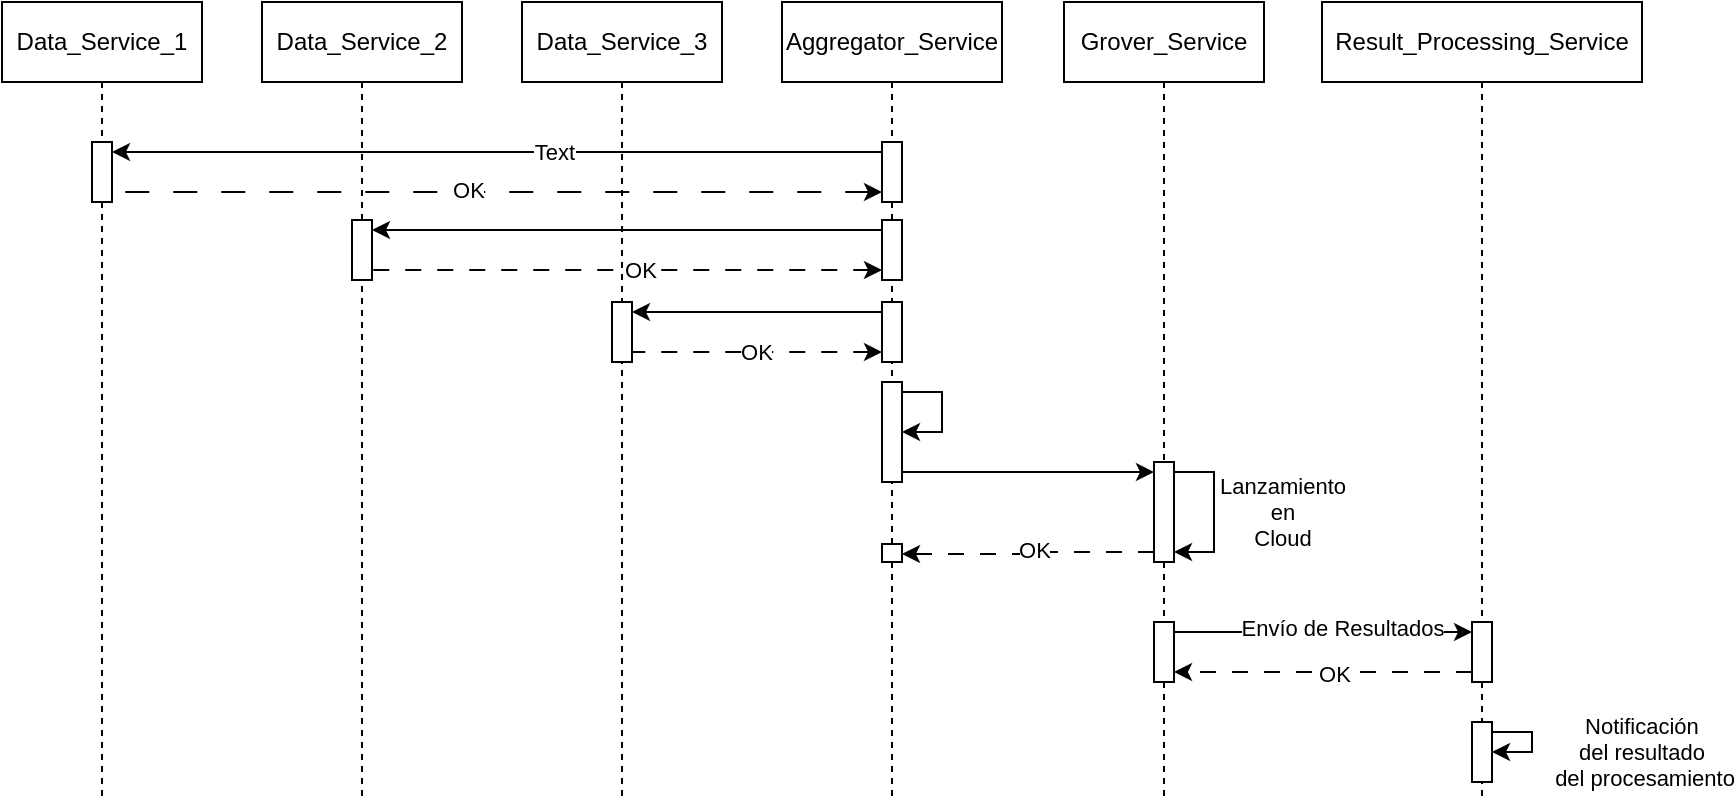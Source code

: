 <mxfile version="24.3.1" type="device">
  <diagram name="Página-1" id="wdI7xynGAPam7uK0gPJY">
    <mxGraphModel dx="1235" dy="666" grid="1" gridSize="10" guides="1" tooltips="1" connect="1" arrows="1" fold="1" page="1" pageScale="1" pageWidth="827" pageHeight="1169" math="0" shadow="0">
      <root>
        <mxCell id="0" />
        <mxCell id="1" parent="0" />
        <mxCell id="Ls0kTGW3VqZ2c9Jo3m9s-1" value="Data_Service_1" style="shape=umlLifeline;perimeter=lifelinePerimeter;whiteSpace=wrap;html=1;container=1;dropTarget=0;collapsible=0;recursiveResize=0;outlineConnect=0;portConstraint=eastwest;newEdgeStyle={&quot;edgeStyle&quot;:&quot;elbowEdgeStyle&quot;,&quot;elbow&quot;:&quot;vertical&quot;,&quot;curved&quot;:0,&quot;rounded&quot;:0};" vertex="1" parent="1">
          <mxGeometry x="40" y="40" width="100" height="400" as="geometry" />
        </mxCell>
        <mxCell id="Ls0kTGW3VqZ2c9Jo3m9s-11" value="" style="html=1;points=[[0,0,0,0,5],[0,1,0,0,-5],[1,0,0,0,5],[1,1,0,0,-5]];perimeter=orthogonalPerimeter;outlineConnect=0;targetShapes=umlLifeline;portConstraint=eastwest;newEdgeStyle={&quot;curved&quot;:0,&quot;rounded&quot;:0};" vertex="1" parent="Ls0kTGW3VqZ2c9Jo3m9s-1">
          <mxGeometry x="45" y="70" width="10" height="30" as="geometry" />
        </mxCell>
        <mxCell id="Ls0kTGW3VqZ2c9Jo3m9s-2" value="&lt;div&gt;Data_Service_2&lt;/div&gt;" style="shape=umlLifeline;perimeter=lifelinePerimeter;whiteSpace=wrap;html=1;container=1;dropTarget=0;collapsible=0;recursiveResize=0;outlineConnect=0;portConstraint=eastwest;newEdgeStyle={&quot;edgeStyle&quot;:&quot;elbowEdgeStyle&quot;,&quot;elbow&quot;:&quot;vertical&quot;,&quot;curved&quot;:0,&quot;rounded&quot;:0};" vertex="1" parent="1">
          <mxGeometry x="170" y="40" width="100" height="400" as="geometry" />
        </mxCell>
        <mxCell id="Ls0kTGW3VqZ2c9Jo3m9s-19" value="" style="html=1;points=[[0,0,0,0,5],[0,1,0,0,-5],[1,0,0,0,5],[1,1,0,0,-5]];perimeter=orthogonalPerimeter;outlineConnect=0;targetShapes=umlLifeline;portConstraint=eastwest;newEdgeStyle={&quot;curved&quot;:0,&quot;rounded&quot;:0};" vertex="1" parent="Ls0kTGW3VqZ2c9Jo3m9s-2">
          <mxGeometry x="45" y="109" width="10" height="30" as="geometry" />
        </mxCell>
        <mxCell id="Ls0kTGW3VqZ2c9Jo3m9s-3" value="Data_Service_3" style="shape=umlLifeline;perimeter=lifelinePerimeter;whiteSpace=wrap;html=1;container=1;dropTarget=0;collapsible=0;recursiveResize=0;outlineConnect=0;portConstraint=eastwest;newEdgeStyle={&quot;edgeStyle&quot;:&quot;elbowEdgeStyle&quot;,&quot;elbow&quot;:&quot;vertical&quot;,&quot;curved&quot;:0,&quot;rounded&quot;:0};" vertex="1" parent="1">
          <mxGeometry x="300" y="40" width="100" height="400" as="geometry" />
        </mxCell>
        <mxCell id="Ls0kTGW3VqZ2c9Jo3m9s-24" value="" style="html=1;points=[[0,0,0,0,5],[0,1,0,0,-5],[1,0,0,0,5],[1,1,0,0,-5]];perimeter=orthogonalPerimeter;outlineConnect=0;targetShapes=umlLifeline;portConstraint=eastwest;newEdgeStyle={&quot;curved&quot;:0,&quot;rounded&quot;:0};" vertex="1" parent="Ls0kTGW3VqZ2c9Jo3m9s-3">
          <mxGeometry x="45" y="150" width="10" height="30" as="geometry" />
        </mxCell>
        <mxCell id="Ls0kTGW3VqZ2c9Jo3m9s-4" value="Aggregator_Service" style="shape=umlLifeline;perimeter=lifelinePerimeter;whiteSpace=wrap;html=1;container=1;dropTarget=0;collapsible=0;recursiveResize=0;outlineConnect=0;portConstraint=eastwest;newEdgeStyle={&quot;edgeStyle&quot;:&quot;elbowEdgeStyle&quot;,&quot;elbow&quot;:&quot;vertical&quot;,&quot;curved&quot;:0,&quot;rounded&quot;:0};" vertex="1" parent="1">
          <mxGeometry x="430" y="40" width="110" height="400" as="geometry" />
        </mxCell>
        <mxCell id="Ls0kTGW3VqZ2c9Jo3m9s-14" value="" style="html=1;points=[[0,0,0,0,5],[0,1,0,0,-5],[1,0,0,0,5],[1,1,0,0,-5]];perimeter=orthogonalPerimeter;outlineConnect=0;targetShapes=umlLifeline;portConstraint=eastwest;newEdgeStyle={&quot;curved&quot;:0,&quot;rounded&quot;:0};" vertex="1" parent="Ls0kTGW3VqZ2c9Jo3m9s-4">
          <mxGeometry x="50" y="70" width="10" height="30" as="geometry" />
        </mxCell>
        <mxCell id="Ls0kTGW3VqZ2c9Jo3m9s-21" value="" style="html=1;points=[[0,0,0,0,5],[0,1,0,0,-5],[1,0,0,0,5],[1,1,0,0,-5]];perimeter=orthogonalPerimeter;outlineConnect=0;targetShapes=umlLifeline;portConstraint=eastwest;newEdgeStyle={&quot;curved&quot;:0,&quot;rounded&quot;:0};" vertex="1" parent="Ls0kTGW3VqZ2c9Jo3m9s-4">
          <mxGeometry x="50" y="109" width="10" height="30" as="geometry" />
        </mxCell>
        <mxCell id="Ls0kTGW3VqZ2c9Jo3m9s-25" value="" style="html=1;points=[[0,0,0,0,5],[0,1,0,0,-5],[1,0,0,0,5],[1,1,0,0,-5]];perimeter=orthogonalPerimeter;outlineConnect=0;targetShapes=umlLifeline;portConstraint=eastwest;newEdgeStyle={&quot;curved&quot;:0,&quot;rounded&quot;:0};" vertex="1" parent="Ls0kTGW3VqZ2c9Jo3m9s-4">
          <mxGeometry x="50" y="150" width="10" height="30" as="geometry" />
        </mxCell>
        <mxCell id="Ls0kTGW3VqZ2c9Jo3m9s-28" value="" style="html=1;points=[[0,0,0,0,5],[0,1,0,0,-5],[1,0,0,0,5],[1,1,0,0,-5]];perimeter=orthogonalPerimeter;outlineConnect=0;targetShapes=umlLifeline;portConstraint=eastwest;newEdgeStyle={&quot;curved&quot;:0,&quot;rounded&quot;:0};" vertex="1" parent="Ls0kTGW3VqZ2c9Jo3m9s-4">
          <mxGeometry x="50" y="190" width="10" height="50" as="geometry" />
        </mxCell>
        <mxCell id="Ls0kTGW3VqZ2c9Jo3m9s-29" style="edgeStyle=orthogonalEdgeStyle;rounded=0;orthogonalLoop=1;jettySize=auto;html=1;curved=0;exitX=1;exitY=0;exitDx=0;exitDy=5;exitPerimeter=0;" edge="1" parent="Ls0kTGW3VqZ2c9Jo3m9s-4" source="Ls0kTGW3VqZ2c9Jo3m9s-28" target="Ls0kTGW3VqZ2c9Jo3m9s-28">
          <mxGeometry relative="1" as="geometry" />
        </mxCell>
        <mxCell id="Ls0kTGW3VqZ2c9Jo3m9s-33" value="" style="html=1;points=[[0,0,0,0,5],[0,1,0,0,-5],[1,0,0,0,5],[1,1,0,0,-5]];perimeter=orthogonalPerimeter;outlineConnect=0;targetShapes=umlLifeline;portConstraint=eastwest;newEdgeStyle={&quot;curved&quot;:0,&quot;rounded&quot;:0};" vertex="1" parent="Ls0kTGW3VqZ2c9Jo3m9s-4">
          <mxGeometry x="50" y="271" width="10" height="9" as="geometry" />
        </mxCell>
        <mxCell id="Ls0kTGW3VqZ2c9Jo3m9s-5" value="Grover_Service" style="shape=umlLifeline;perimeter=lifelinePerimeter;whiteSpace=wrap;html=1;container=1;dropTarget=0;collapsible=0;recursiveResize=0;outlineConnect=0;portConstraint=eastwest;newEdgeStyle={&quot;edgeStyle&quot;:&quot;elbowEdgeStyle&quot;,&quot;elbow&quot;:&quot;vertical&quot;,&quot;curved&quot;:0,&quot;rounded&quot;:0};" vertex="1" parent="1">
          <mxGeometry x="571" y="40" width="100" height="400" as="geometry" />
        </mxCell>
        <mxCell id="Ls0kTGW3VqZ2c9Jo3m9s-30" value="" style="html=1;points=[[0,0,0,0,5],[0,1,0,0,-5],[1,0,0,0,5],[1,1,0,0,-5]];perimeter=orthogonalPerimeter;outlineConnect=0;targetShapes=umlLifeline;portConstraint=eastwest;newEdgeStyle={&quot;curved&quot;:0,&quot;rounded&quot;:0};" vertex="1" parent="Ls0kTGW3VqZ2c9Jo3m9s-5">
          <mxGeometry x="45" y="230" width="10" height="50" as="geometry" />
        </mxCell>
        <mxCell id="Ls0kTGW3VqZ2c9Jo3m9s-32" style="edgeStyle=orthogonalEdgeStyle;rounded=0;orthogonalLoop=1;jettySize=auto;html=1;curved=0;exitX=1;exitY=0;exitDx=0;exitDy=5;exitPerimeter=0;entryX=1;entryY=1;entryDx=0;entryDy=-5;entryPerimeter=0;" edge="1" parent="Ls0kTGW3VqZ2c9Jo3m9s-5" source="Ls0kTGW3VqZ2c9Jo3m9s-30" target="Ls0kTGW3VqZ2c9Jo3m9s-30">
          <mxGeometry relative="1" as="geometry" />
        </mxCell>
        <mxCell id="Ls0kTGW3VqZ2c9Jo3m9s-47" value="&lt;div&gt;Lanzamiento &lt;br&gt;&lt;/div&gt;&lt;div&gt;en&lt;/div&gt;&lt;div&gt;Cloud&lt;br&gt;&lt;/div&gt;" style="edgeLabel;html=1;align=center;verticalAlign=middle;resizable=0;points=[];" vertex="1" connectable="0" parent="Ls0kTGW3VqZ2c9Jo3m9s-32">
          <mxGeometry x="-0.144" y="-2" relative="1" as="geometry">
            <mxPoint x="36" y="6" as="offset" />
          </mxGeometry>
        </mxCell>
        <mxCell id="Ls0kTGW3VqZ2c9Jo3m9s-6" value="&lt;div&gt;Result_Processing_Service&lt;/div&gt;" style="shape=umlLifeline;perimeter=lifelinePerimeter;whiteSpace=wrap;html=1;container=1;dropTarget=0;collapsible=0;recursiveResize=0;outlineConnect=0;portConstraint=eastwest;newEdgeStyle={&quot;edgeStyle&quot;:&quot;elbowEdgeStyle&quot;,&quot;elbow&quot;:&quot;vertical&quot;,&quot;curved&quot;:0,&quot;rounded&quot;:0};" vertex="1" parent="1">
          <mxGeometry x="700" y="40" width="160" height="400" as="geometry" />
        </mxCell>
        <mxCell id="Ls0kTGW3VqZ2c9Jo3m9s-38" value="" style="html=1;points=[[0,0,0,0,5],[0,1,0,0,-5],[1,0,0,0,5],[1,1,0,0,-5]];perimeter=orthogonalPerimeter;outlineConnect=0;targetShapes=umlLifeline;portConstraint=eastwest;newEdgeStyle={&quot;curved&quot;:0,&quot;rounded&quot;:0};" vertex="1" parent="Ls0kTGW3VqZ2c9Jo3m9s-6">
          <mxGeometry x="75" y="310" width="10" height="30" as="geometry" />
        </mxCell>
        <mxCell id="Ls0kTGW3VqZ2c9Jo3m9s-41" value="" style="html=1;points=[[0,0,0,0,5],[0,1,0,0,-5],[1,0,0,0,5],[1,1,0,0,-5]];perimeter=orthogonalPerimeter;outlineConnect=0;targetShapes=umlLifeline;portConstraint=eastwest;newEdgeStyle={&quot;curved&quot;:0,&quot;rounded&quot;:0};" vertex="1" parent="Ls0kTGW3VqZ2c9Jo3m9s-6">
          <mxGeometry x="75" y="360" width="10" height="30" as="geometry" />
        </mxCell>
        <mxCell id="Ls0kTGW3VqZ2c9Jo3m9s-42" value="&lt;div&gt;Notificación&amp;nbsp;&lt;/div&gt;&lt;div&gt;del resultado&amp;nbsp;&lt;/div&gt;&lt;div&gt;del procesamiento&lt;br&gt;&lt;/div&gt;" style="edgeStyle=orthogonalEdgeStyle;rounded=0;orthogonalLoop=1;jettySize=auto;html=1;curved=0;exitX=1;exitY=0;exitDx=0;exitDy=5;exitPerimeter=0;" edge="1" parent="Ls0kTGW3VqZ2c9Jo3m9s-6" source="Ls0kTGW3VqZ2c9Jo3m9s-41" target="Ls0kTGW3VqZ2c9Jo3m9s-41">
          <mxGeometry x="0.2" y="-55" relative="1" as="geometry">
            <mxPoint x="56" y="55" as="offset" />
          </mxGeometry>
        </mxCell>
        <mxCell id="Ls0kTGW3VqZ2c9Jo3m9s-15" style="edgeStyle=orthogonalEdgeStyle;rounded=0;orthogonalLoop=1;jettySize=auto;html=1;curved=0;exitX=1;exitY=0;exitDx=0;exitDy=5;exitPerimeter=0;entryX=0;entryY=0;entryDx=0;entryDy=5;entryPerimeter=0;startArrow=classic;startFill=1;endArrow=none;endFill=0;" edge="1" parent="1" source="Ls0kTGW3VqZ2c9Jo3m9s-11" target="Ls0kTGW3VqZ2c9Jo3m9s-14">
          <mxGeometry relative="1" as="geometry" />
        </mxCell>
        <mxCell id="Ls0kTGW3VqZ2c9Jo3m9s-54" value="Text" style="edgeLabel;html=1;align=center;verticalAlign=middle;resizable=0;points=[];" vertex="1" connectable="0" parent="Ls0kTGW3VqZ2c9Jo3m9s-15">
          <mxGeometry x="0.14" relative="1" as="geometry">
            <mxPoint x="1" as="offset" />
          </mxGeometry>
        </mxCell>
        <mxCell id="Ls0kTGW3VqZ2c9Jo3m9s-18" style="edgeStyle=orthogonalEdgeStyle;rounded=0;orthogonalLoop=1;jettySize=auto;html=1;curved=0;exitX=0;exitY=1;exitDx=0;exitDy=-5;exitPerimeter=0;entryX=1;entryY=1;entryDx=0;entryDy=-5;entryPerimeter=0;dashed=1;dashPattern=12 12;startArrow=classic;startFill=1;endArrow=none;endFill=0;" edge="1" parent="1" source="Ls0kTGW3VqZ2c9Jo3m9s-14" target="Ls0kTGW3VqZ2c9Jo3m9s-11">
          <mxGeometry relative="1" as="geometry" />
        </mxCell>
        <mxCell id="Ls0kTGW3VqZ2c9Jo3m9s-53" value="OK" style="edgeLabel;html=1;align=center;verticalAlign=middle;resizable=0;points=[];" vertex="1" connectable="0" parent="Ls0kTGW3VqZ2c9Jo3m9s-18">
          <mxGeometry x="0.079" y="-1" relative="1" as="geometry">
            <mxPoint as="offset" />
          </mxGeometry>
        </mxCell>
        <mxCell id="Ls0kTGW3VqZ2c9Jo3m9s-22" style="edgeStyle=orthogonalEdgeStyle;rounded=0;orthogonalLoop=1;jettySize=auto;html=1;curved=0;exitX=1;exitY=0;exitDx=0;exitDy=5;exitPerimeter=0;entryX=0;entryY=0;entryDx=0;entryDy=5;entryPerimeter=0;startArrow=classic;startFill=1;endArrow=none;endFill=0;" edge="1" parent="1" source="Ls0kTGW3VqZ2c9Jo3m9s-19" target="Ls0kTGW3VqZ2c9Jo3m9s-21">
          <mxGeometry relative="1" as="geometry" />
        </mxCell>
        <mxCell id="Ls0kTGW3VqZ2c9Jo3m9s-23" style="edgeStyle=orthogonalEdgeStyle;rounded=0;orthogonalLoop=1;jettySize=auto;html=1;curved=0;exitX=0;exitY=1;exitDx=0;exitDy=-5;exitPerimeter=0;entryX=1;entryY=1;entryDx=0;entryDy=-5;entryPerimeter=0;dashed=1;dashPattern=8 8;startArrow=classic;startFill=1;endArrow=none;endFill=0;" edge="1" parent="1" source="Ls0kTGW3VqZ2c9Jo3m9s-21" target="Ls0kTGW3VqZ2c9Jo3m9s-19">
          <mxGeometry relative="1" as="geometry" />
        </mxCell>
        <mxCell id="Ls0kTGW3VqZ2c9Jo3m9s-52" value="OK" style="edgeLabel;html=1;align=center;verticalAlign=middle;resizable=0;points=[];" vertex="1" connectable="0" parent="Ls0kTGW3VqZ2c9Jo3m9s-23">
          <mxGeometry x="-0.051" relative="1" as="geometry">
            <mxPoint as="offset" />
          </mxGeometry>
        </mxCell>
        <mxCell id="Ls0kTGW3VqZ2c9Jo3m9s-26" style="edgeStyle=orthogonalEdgeStyle;rounded=0;orthogonalLoop=1;jettySize=auto;html=1;curved=0;exitX=1;exitY=0;exitDx=0;exitDy=5;exitPerimeter=0;entryX=0;entryY=0;entryDx=0;entryDy=5;entryPerimeter=0;startArrow=classic;startFill=1;endArrow=none;endFill=0;" edge="1" parent="1" source="Ls0kTGW3VqZ2c9Jo3m9s-24" target="Ls0kTGW3VqZ2c9Jo3m9s-25">
          <mxGeometry relative="1" as="geometry" />
        </mxCell>
        <mxCell id="Ls0kTGW3VqZ2c9Jo3m9s-27" style="edgeStyle=orthogonalEdgeStyle;rounded=0;orthogonalLoop=1;jettySize=auto;html=1;curved=0;exitX=0;exitY=1;exitDx=0;exitDy=-5;exitPerimeter=0;entryX=1;entryY=1;entryDx=0;entryDy=-5;entryPerimeter=0;dashed=1;dashPattern=8 8;startArrow=classic;startFill=1;endArrow=none;endFill=0;" edge="1" parent="1" source="Ls0kTGW3VqZ2c9Jo3m9s-25" target="Ls0kTGW3VqZ2c9Jo3m9s-24">
          <mxGeometry relative="1" as="geometry" />
        </mxCell>
        <mxCell id="Ls0kTGW3VqZ2c9Jo3m9s-51" value="OK" style="edgeLabel;html=1;align=center;verticalAlign=middle;resizable=0;points=[];" vertex="1" connectable="0" parent="Ls0kTGW3VqZ2c9Jo3m9s-27">
          <mxGeometry x="0.012" relative="1" as="geometry">
            <mxPoint as="offset" />
          </mxGeometry>
        </mxCell>
        <mxCell id="Ls0kTGW3VqZ2c9Jo3m9s-31" style="edgeStyle=orthogonalEdgeStyle;rounded=0;orthogonalLoop=1;jettySize=auto;html=1;curved=0;exitX=1;exitY=1;exitDx=0;exitDy=-5;exitPerimeter=0;entryX=0;entryY=0;entryDx=0;entryDy=5;entryPerimeter=0;" edge="1" parent="1" source="Ls0kTGW3VqZ2c9Jo3m9s-28" target="Ls0kTGW3VqZ2c9Jo3m9s-30">
          <mxGeometry relative="1" as="geometry" />
        </mxCell>
        <mxCell id="Ls0kTGW3VqZ2c9Jo3m9s-34" style="edgeStyle=orthogonalEdgeStyle;rounded=0;orthogonalLoop=1;jettySize=auto;html=1;curved=0;exitX=0;exitY=1;exitDx=0;exitDy=-5;exitPerimeter=0;entryX=1;entryY=0;entryDx=0;entryDy=5;entryPerimeter=0;dashed=1;dashPattern=8 8;" edge="1" parent="1" source="Ls0kTGW3VqZ2c9Jo3m9s-30" target="Ls0kTGW3VqZ2c9Jo3m9s-33">
          <mxGeometry relative="1" as="geometry" />
        </mxCell>
        <mxCell id="Ls0kTGW3VqZ2c9Jo3m9s-48" value="&lt;div&gt;OK&lt;/div&gt;" style="edgeLabel;html=1;align=center;verticalAlign=middle;resizable=0;points=[];" vertex="1" connectable="0" parent="Ls0kTGW3VqZ2c9Jo3m9s-34">
          <mxGeometry x="-0.048" y="-1" relative="1" as="geometry">
            <mxPoint as="offset" />
          </mxGeometry>
        </mxCell>
        <mxCell id="Ls0kTGW3VqZ2c9Jo3m9s-37" value="" style="html=1;points=[[0,0,0,0,5],[0,1,0,0,-5],[1,0,0,0,5],[1,1,0,0,-5]];perimeter=orthogonalPerimeter;outlineConnect=0;targetShapes=umlLifeline;portConstraint=eastwest;newEdgeStyle={&quot;curved&quot;:0,&quot;rounded&quot;:0};" vertex="1" parent="1">
          <mxGeometry x="616" y="350" width="10" height="30" as="geometry" />
        </mxCell>
        <mxCell id="Ls0kTGW3VqZ2c9Jo3m9s-39" style="edgeStyle=orthogonalEdgeStyle;rounded=0;orthogonalLoop=1;jettySize=auto;html=1;curved=0;exitX=1;exitY=0;exitDx=0;exitDy=5;exitPerimeter=0;entryX=0;entryY=0;entryDx=0;entryDy=5;entryPerimeter=0;" edge="1" parent="1" source="Ls0kTGW3VqZ2c9Jo3m9s-37" target="Ls0kTGW3VqZ2c9Jo3m9s-38">
          <mxGeometry relative="1" as="geometry" />
        </mxCell>
        <mxCell id="Ls0kTGW3VqZ2c9Jo3m9s-45" value="Envío de Resultados" style="edgeLabel;html=1;align=center;verticalAlign=middle;resizable=0;points=[];" vertex="1" connectable="0" parent="Ls0kTGW3VqZ2c9Jo3m9s-39">
          <mxGeometry x="0.124" y="2" relative="1" as="geometry">
            <mxPoint as="offset" />
          </mxGeometry>
        </mxCell>
        <mxCell id="Ls0kTGW3VqZ2c9Jo3m9s-40" style="edgeStyle=orthogonalEdgeStyle;rounded=0;orthogonalLoop=1;jettySize=auto;html=1;curved=0;exitX=0;exitY=1;exitDx=0;exitDy=-5;exitPerimeter=0;entryX=1;entryY=1;entryDx=0;entryDy=-5;entryPerimeter=0;dashed=1;dashPattern=8 8;" edge="1" parent="1" source="Ls0kTGW3VqZ2c9Jo3m9s-38" target="Ls0kTGW3VqZ2c9Jo3m9s-37">
          <mxGeometry relative="1" as="geometry" />
        </mxCell>
        <mxCell id="Ls0kTGW3VqZ2c9Jo3m9s-46" value="OK" style="edgeLabel;html=1;align=center;verticalAlign=middle;resizable=0;points=[];" vertex="1" connectable="0" parent="Ls0kTGW3VqZ2c9Jo3m9s-40">
          <mxGeometry x="-0.06" y="1" relative="1" as="geometry">
            <mxPoint x="1" as="offset" />
          </mxGeometry>
        </mxCell>
      </root>
    </mxGraphModel>
  </diagram>
</mxfile>
